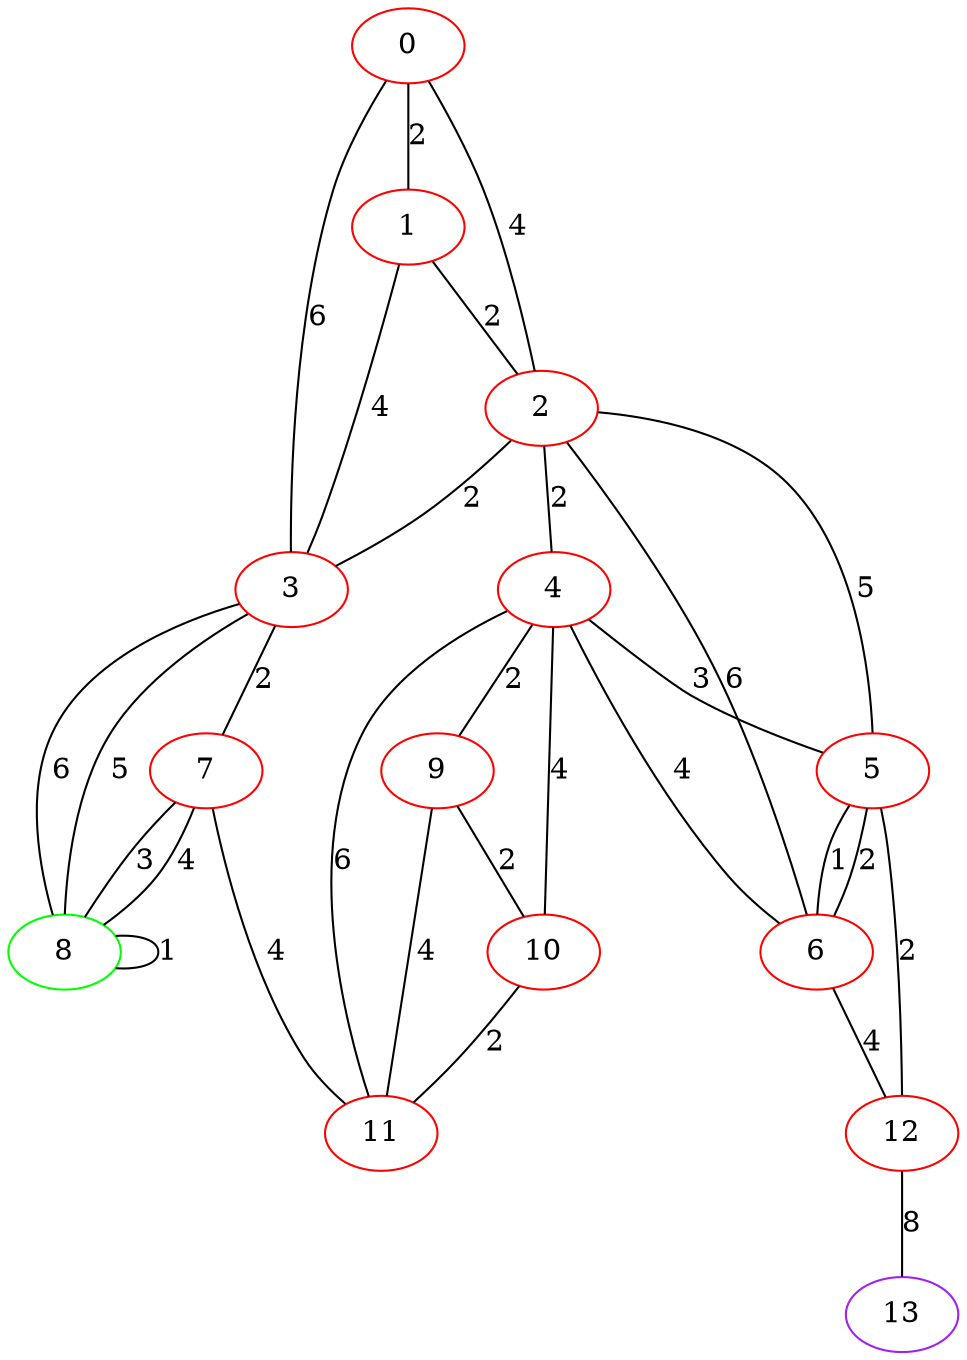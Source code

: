 graph "" {
0 [color=red, weight=1];
1 [color=red, weight=1];
2 [color=red, weight=1];
3 [color=red, weight=1];
4 [color=red, weight=1];
5 [color=red, weight=1];
6 [color=red, weight=1];
7 [color=red, weight=1];
8 [color=green, weight=2];
9 [color=red, weight=1];
10 [color=red, weight=1];
11 [color=red, weight=1];
12 [color=red, weight=1];
13 [color=purple, weight=4];
0 -- 1  [key=0, label=2];
0 -- 2  [key=0, label=4];
0 -- 3  [key=0, label=6];
1 -- 2  [key=0, label=2];
1 -- 3  [key=0, label=4];
2 -- 3  [key=0, label=2];
2 -- 4  [key=0, label=2];
2 -- 5  [key=0, label=5];
2 -- 6  [key=0, label=6];
3 -- 8  [key=0, label=5];
3 -- 8  [key=1, label=6];
3 -- 7  [key=0, label=2];
4 -- 5  [key=0, label=3];
4 -- 6  [key=0, label=4];
4 -- 9  [key=0, label=2];
4 -- 10  [key=0, label=4];
4 -- 11  [key=0, label=6];
5 -- 12  [key=0, label=2];
5 -- 6  [key=0, label=1];
5 -- 6  [key=1, label=2];
6 -- 12  [key=0, label=4];
7 -- 8  [key=0, label=3];
7 -- 8  [key=1, label=4];
7 -- 11  [key=0, label=4];
8 -- 8  [key=0, label=1];
9 -- 10  [key=0, label=2];
9 -- 11  [key=0, label=4];
10 -- 11  [key=0, label=2];
12 -- 13  [key=0, label=8];
}
